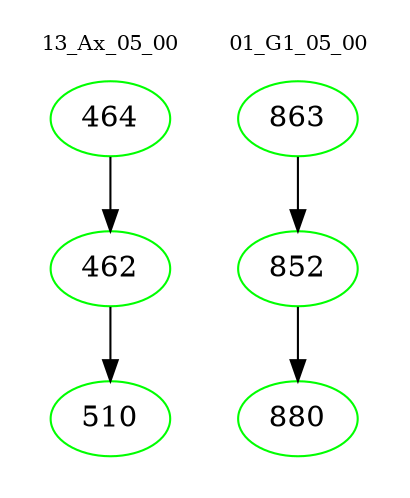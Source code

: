digraph{
subgraph cluster_0 {
color = white
label = "13_Ax_05_00";
fontsize=10;
T0_464 [label="464", color="green"]
T0_464 -> T0_462 [color="black"]
T0_462 [label="462", color="green"]
T0_462 -> T0_510 [color="black"]
T0_510 [label="510", color="green"]
}
subgraph cluster_1 {
color = white
label = "01_G1_05_00";
fontsize=10;
T1_863 [label="863", color="green"]
T1_863 -> T1_852 [color="black"]
T1_852 [label="852", color="green"]
T1_852 -> T1_880 [color="black"]
T1_880 [label="880", color="green"]
}
}
